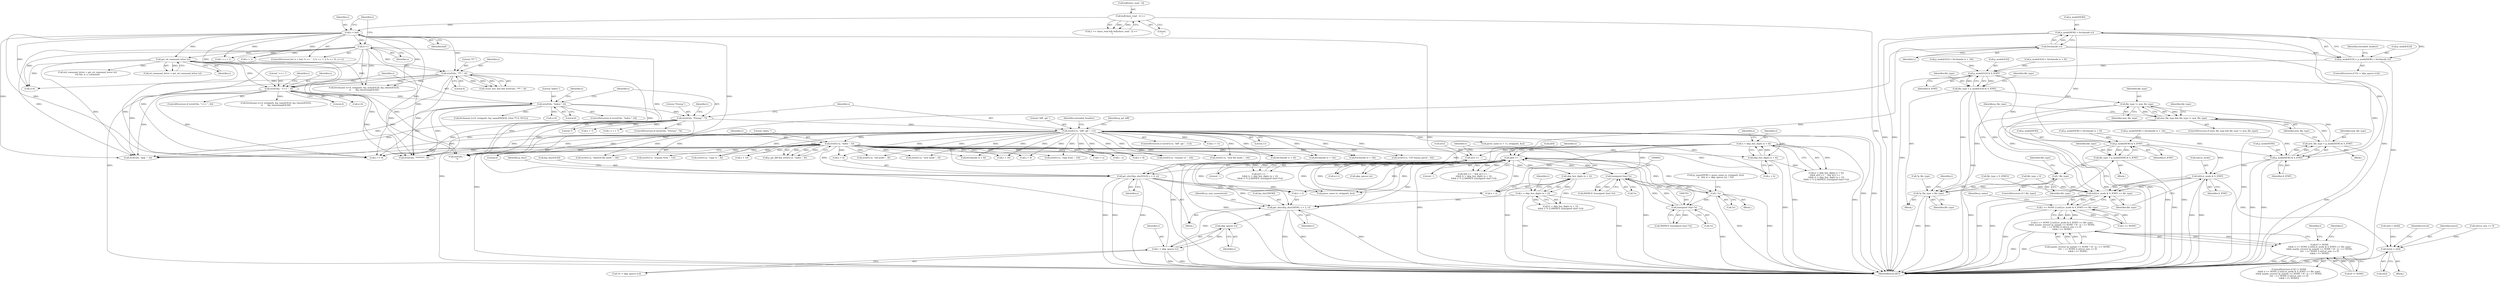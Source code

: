 digraph "0_savannah_17953b5893f7c9835f0dd2a704ba04e0371d2cbd_0@API" {
"1000937" [label="(Call,p_mode[NEW] = fetchmode (v))"];
"1000941" [label="(Call,fetchmode (v))"];
"1000929" [label="(Call,v = skip_spaces (v))"];
"1000931" [label="(Call,skip_spaces (v))"];
"1000902" [label="(Call,get_sha1(&p_sha1[NEW], u + 2, v))"];
"1000865" [label="(Call,u[0] == '.')"];
"1000801" [label="(Call,(unsigned char) *u)"];
"1000702" [label="(Call,(unsigned char) *u)"];
"1000820" [label="(Call,! *u)"];
"1000858" [label="(Call,u = skip_hex_digits (s + 6))"];
"1000860" [label="(Call,skip_hex_digits (s + 6))"];
"1000747" [label="(Call,strnEQ (s, \"diff --git \", 11))"];
"1000658" [label="(Call,strnEQ(s, \"Prereq:\", 7))"];
"1000632" [label="(Call,strnEQ(s, \"Index:\", 6))"];
"1000602" [label="(Call,strnEQ(s, \"+++ \", 4))"];
"1000552" [label="(Call,get_ed_command_letter (s))"];
"1000448" [label="(Call,s++)"];
"1000431" [label="(Call,s = buf)"];
"1000423" [label="(Call,buf[chars_read - 2] == '\r')"];
"1000575" [label="(Call,strnEQ(s, \"*** \", 4))"];
"1000849" [label="(Call,strnEQ (s, \"index \", 6))"];
"1000871" [label="(Call,u[1] == '.')"];
"1000893" [label="(Call,get_sha1(&p_sha1[OLD], s + 6, u))"];
"1000877" [label="(Call,v = skip_hex_digits (u + 2))"];
"1000879" [label="(Call,skip_hex_digits (u + 2))"];
"1000933" [label="(Call,p_mode[OLD] = p_mode[NEW] = fetchmode (v))"];
"1001623" [label="(Call,p_mode[OLD] & S_IFMT)"];
"1001621" [label="(Call,file_type = p_mode[OLD] & S_IFMT)"];
"1001642" [label="(Call,file_type != new_file_type)"];
"1001640" [label="(Call,new_file_type && file_type != new_file_type)"];
"1001663" [label="(Call,*p_file_type = file_type)"];
"1001931" [label="(Call,(st[i].st_mode & S_IFMT) == file_type)"];
"1001927" [label="(Call,i == NONE || (st[i].st_mode & S_IFMT) == file_type)"];
"1001926" [label="(Call,(i == NONE || (st[i].st_mode & S_IFMT) == file_type)\n\t\t&& maybe_reverse (p_name[i == NONE ? i0 : i], i == NONE,\n\t\t\t\t  i == NONE || st[i].st_size == 0)\n\t\t&& i == NONE)"];
"1001922" [label="(Call,i0 != NONE\n\t\t&& (i == NONE || (st[i].st_mode & S_IFMT) == file_type)\n\t\t&& maybe_reverse (p_name[i == NONE ? i0 : i], i == NONE,\n\t\t\t\t  i == NONE || st[i].st_size == 0)\n\t\t&& i == NONE)"];
"1001634" [label="(Call,p_mode[NEW] & S_IFMT)"];
"1001632" [label="(Call,new_file_type = p_mode[NEW] & S_IFMT)"];
"1001932" [label="(Call,st[i].st_mode & S_IFMT)"];
"1002112" [label="(Call,instat = st[i])"];
"1001652" [label="(Call,p_mode[NEW] & S_IFMT)"];
"1001650" [label="(Call,file_type = p_mode[NEW] & S_IFMT)"];
"1001658" [label="(Call,! file_type)"];
"1001927" [label="(Call,i == NONE || (st[i].st_mode & S_IFMT) == file_type)"];
"1000632" [label="(Call,strnEQ(s, \"Index:\", 6))"];
"1000941" [label="(Call,fetchmode (v))"];
"1001658" [label="(Call,! file_type)"];
"1000658" [label="(Call,strnEQ(s, \"Prereq:\", 7))"];
"1001650" [label="(Call,file_type = p_mode[NEW] & S_IFMT)"];
"1000581" [label="(Call,s+4)"];
"1000880" [label="(Call,u + 2)"];
"1000631" [label="(ControlStructure,if (strnEQ(s, \"Index:\", 6)))"];
"1000995" [label="(Call,p_mode[OLD] = fetchmode (s + 18))"];
"1001634" [label="(Call,p_mode[NEW] & S_IFMT)"];
"1000942" [label="(Identifier,v)"];
"1000665" [label="(Identifier,t)"];
"1001057" [label="(Call,strnEQ (s, \"rename to \", 10))"];
"1000577" [label="(Literal,\"*** \")"];
"1001624" [label="(Call,p_mode[OLD])"];
"1001928" [label="(Call,i == NONE)"];
"1000657" [label="(ControlStructure,if (strnEQ(s, \"Prereq:\", 7)))"];
"1001645" [label="(Call,file_type = 0)"];
"1000580" [label="(Call,fetchname (s+4, strippath, &p_name[OLD], &p_timestr[OLD],\n\t\t       &p_timestamp[OLD]))"];
"1000873" [label="(Identifier,u)"];
"1000601" [label="(ControlStructure,if (strnEQ(s, \"+++ \", 4)))"];
"1000849" [label="(Call,strnEQ (s, \"index \", 6))"];
"1001020" [label="(Call,p_mode[NEW] = fetchmode (s + 14))"];
"1000747" [label="(Call,strnEQ (s, \"diff --git \", 11))"];
"1001646" [label="(Identifier,file_type)"];
"1000872" [label="(Call,u[1])"];
"1000704" [label="(Call,*u)"];
"1000867" [label="(Identifier,u)"];
"1001660" [label="(Call,file_type = S_IFREG)"];
"1000818" [label="(Call,skip_spaces (u))"];
"1000602" [label="(Call,strnEQ(s, \"+++ \", 4))"];
"1000702" [label="(Call,(unsigned char) *u)"];
"1000793" [label="(Call,s + 11)"];
"1000944" [label="(Identifier,extended_headers)"];
"1001622" [label="(Identifier,file_type)"];
"1000550" [label="(Call,ed_command_letter = get_ed_command_letter (s))"];
"1000803" [label="(Call,*u)"];
"1001968" [label="(Identifier,i)"];
"1001635" [label="(Call,p_mode[NEW])"];
"1000999" [label="(Call,fetchmode (s + 18))"];
"1000878" [label="(Identifier,v)"];
"1000701" [label="(Call,ISSPACE ((unsigned char) *u))"];
"1000903" [label="(Call,&p_sha1[NEW])"];
"1001108" [label="(Call,strnEQ (s, \"GIT binary patch\", 16))"];
"1001641" [label="(Identifier,new_file_type)"];
"1000821" [label="(Call,*u)"];
"1000552" [label="(Call,get_ed_command_letter (s))"];
"1001639" [label="(ControlStructure,if (new_file_type && file_type != new_file_type))"];
"1000639" [label="(Identifier,s)"];
"1000869" [label="(Literal,'.')"];
"1001644" [label="(Identifier,new_file_type)"];
"1000576" [label="(Identifier,s)"];
"1000937" [label="(Call,p_mode[NEW] = fetchmode (v))"];
"1000750" [label="(Literal,11)"];
"1000637" [label="(Call,fetchname (s+6, strippath, &p_name[INDEX], (char **) 0, NULL))"];
"1000800" [label="(Call,ISSPACE ((unsigned char) *u))"];
"1000609" [label="(Identifier,s)"];
"1001926" [label="(Call,(i == NONE || (st[i].st_mode & S_IFMT) == file_type)\n\t\t&& maybe_reverse (p_name[i == NONE ? i0 : i], i == NONE,\n\t\t\t\t  i == NONE || st[i].st_size == 0)\n\t\t&& i == NONE)"];
"1001126" [label="(Call,t = s)"];
"1000871" [label="(Call,u[1] == '.')"];
"1001957" [label="(Call,st[i].st_size == 0)"];
"1001629" [label="(Identifier,file_type)"];
"1001640" [label="(Call,new_file_type && file_type != new_file_type)"];
"1000572" [label="(Call,!stars_last_line && strnEQ(s, \"*** \", 4))"];
"1000857" [label="(Call,(u = skip_hex_digits (s + 6))\n\t\t&& u[0] == '.' && u[1] == '.'\n\t\t&& (v = skip_hex_digits (u + 2))\n\t\t&& (! *v || ISSPACE ((unsigned char) *v)))"];
"1001661" [label="(Identifier,file_type)"];
"1001931" [label="(Call,(st[i].st_mode & S_IFMT) == file_type)"];
"1000960" [label="(Call,s + 9)"];
"1000449" [label="(Identifier,s)"];
"1001236" [label="(Call,strnEQ(s, \"@@ -\", 4))"];
"1000901" [label="(Identifier,u)"];
"1001632" [label="(Call,new_file_type = p_mode[NEW] & S_IFMT)"];
"1001922" [label="(Call,i0 != NONE\n\t\t&& (i == NONE || (st[i].st_mode & S_IFMT) == file_type)\n\t\t&& maybe_reverse (p_name[i == NONE ? i0 : i], i == NONE,\n\t\t\t\t  i == NONE || st[i].st_size == 0)\n\t\t&& i == NONE)"];
"1000875" [label="(Literal,'.')"];
"1001190" [label="(Call,t - s)"];
"1000792" [label="(Call,parse_name (s + 11, strippath, &u))"];
"1000748" [label="(Identifier,s)"];
"1001744" [label="(Call,st[i] = st[i0])"];
"1000424" [label="(Call,buf[chars_read - 2])"];
"1000749" [label="(Literal,\"diff --git \")"];
"1000870" [label="(Call,u[1] == '.'\n\t\t&& (v = skip_hex_digits (u + 2))\n\t\t&& (! *v || ISSPACE ((unsigned char) *v)))"];
"1000932" [label="(Identifier,v)"];
"1000907" [label="(Call,u + 2)"];
"1001213" [label="(Call,strEQ(s, \".\n\"))"];
"1000578" [label="(Literal,4)"];
"1000927" [label="(ControlStructure,if (*(v = skip_spaces (v))))"];
"1001638" [label="(Identifier,S_IFMT)"];
"1000429" [label="(Literal,'\r')"];
"1000933" [label="(Call,p_mode[OLD] = p_mode[NEW] = fetchmode (v))"];
"1001091" [label="(Call,strnEQ (s, \"copy to \", 8))"];
"1001933" [label="(Call,st[i].st_mode)"];
"1000847" [label="(Call,p_git_diff && strnEQ (s, \"index \", 6))"];
"1001973" [label="(Identifier,i)"];
"1000553" [label="(Identifier,s)"];
"1001657" [label="(ControlStructure,if (! file_type))"];
"1000661" [label="(Literal,7)"];
"1000902" [label="(Call,get_sha1(&p_sha1[NEW], u + 2, v))"];
"1001940" [label="(Call,maybe_reverse (p_name[i == NONE ? i0 : i], i == NONE,\n\t\t\t\t  i == NONE || st[i].st_size == 0)\n\t\t&& i == NONE)"];
"1000638" [label="(Call,s+6)"];
"1001040" [label="(Call,strnEQ (s, \"rename from \", 12))"];
"1000129" [label="(Block,)"];
"1001000" [label="(Call,s + 18)"];
"1001421" [label="(Call,strnEQ(s, \"********\", 8))"];
"1001642" [label="(Call,file_type != new_file_type)"];
"1000805" [label="(Call,(p_name[NEW] = parse_name (u, strippath, &u))\n\t\t   && (u = skip_spaces (u), ! *u))"];
"1000858" [label="(Call,u = skip_hex_digits (s + 6))"];
"1000431" [label="(Call,s = buf)"];
"1001293" [label="(Call,s += 4)"];
"1000877" [label="(Call,v = skip_hex_digits (u + 2))"];
"1001623" [label="(Call,p_mode[OLD] & S_IFMT)"];
"1000801" [label="(Call,(unsigned char) *u)"];
"1000980" [label="(Call,s + 9)"];
"1000866" [label="(Call,u[0])"];
"1001666" [label="(Identifier,file_type)"];
"1000820" [label="(Call,! *u)"];
"1000575" [label="(Call,strnEQ(s, \"*** \", 4))"];
"1002093" [label="(Block,)"];
"1000861" [label="(Call,s + 6)"];
"1000928" [label="(Call,*(v = skip_spaces (v)))"];
"1000938" [label="(Call,p_mode[NEW])"];
"1002114" [label="(Call,st[i])"];
"1001943" [label="(Identifier,p_name)"];
"1001938" [label="(Identifier,S_IFMT)"];
"1000437" [label="(Identifier,s)"];
"1000859" [label="(Identifier,u)"];
"1000894" [label="(Call,&p_sha1[OLD])"];
"1000633" [label="(Identifier,s)"];
"1001074" [label="(Call,strnEQ (s, \"copy from \", 10))"];
"1000898" [label="(Call,s + 6)"];
"1000666" [label="(Call,s + 7)"];
"1000905" [label="(Identifier,p_sha1)"];
"1000979" [label="(Call,fetchmode (s + 9))"];
"1000860" [label="(Call,skip_hex_digits (s + 6))"];
"1000876" [label="(Call,(v = skip_hex_digits (u + 2))\n\t\t&& (! *v || ISSPACE ((unsigned char) *v)))"];
"1001621" [label="(Call,file_type = p_mode[OLD] & S_IFMT)"];
"1000419" [label="(Call,2 <= chars_read && buf[chars_read - 2] == '\r')"];
"1001643" [label="(Identifier,file_type)"];
"1000886" [label="(Identifier,v)"];
"1000879" [label="(Call,skip_hex_digits (u + 2))"];
"1001649" [label="(Block,)"];
"1001024" [label="(Call,fetchmode (s + 14))"];
"1000950" [label="(Call,strnEQ (s, \"old mode \", 9))"];
"1000959" [label="(Call,fetchmode (s + 9))"];
"1000607" [label="(Call,fetchname (s+4, strippath, &p_name[OLD], &p_timestr[OLD],\n\t\t       &p_timestamp[OLD]))"];
"1000892" [label="(Block,)"];
"1001656" [label="(Identifier,S_IFMT)"];
"1000430" [label="(ControlStructure,for (s = buf; *s == ' ' || *s == '\t' || *s == 'X'; s++))"];
"1002119" [label="(MethodReturn,RET)"];
"1000990" [label="(Call,strnEQ (s, \"deleted file mode \", 18))"];
"1001015" [label="(Call,strnEQ (s, \"new file mode \", 14))"];
"1000472" [label="(Call,t = s + 1)"];
"1000910" [label="(Identifier,v)"];
"1000474" [label="(Call,s + 1)"];
"1001633" [label="(Identifier,new_file_type)"];
"1000659" [label="(Identifier,s)"];
"1000635" [label="(Literal,6)"];
"1000864" [label="(Call,u[0] == '.' && u[1] == '.'\n\t\t&& (v = skip_hex_digits (u + 2))\n\t\t&& (! *v || ISSPACE ((unsigned char) *v)))"];
"1000706" [label="(Call,u++)"];
"1000433" [label="(Identifier,buf)"];
"1001651" [label="(Identifier,file_type)"];
"1001025" [label="(Call,s + 14)"];
"1000850" [label="(Identifier,s)"];
"1000549" [label="(Call,(ed_command_letter = get_ed_command_letter (s))\n\t\t|| this_is_a_command)"];
"1001665" [label="(Identifier,p_file_type)"];
"1000975" [label="(Call,p_mode[NEW] = fetchmode (s + 9))"];
"1000893" [label="(Call,get_sha1(&p_sha1[OLD], s + 6, u))"];
"1001630" [label="(Block,)"];
"1000603" [label="(Identifier,s)"];
"1001664" [label="(Call,*p_file_type)"];
"1001923" [label="(Call,i0 != NONE)"];
"1001653" [label="(Call,p_mode[NEW])"];
"1002112" [label="(Call,instat = st[i])"];
"1000754" [label="(Identifier,extended_headers)"];
"1002118" [label="(Identifier,retval)"];
"1000865" [label="(Call,u[0] == '.')"];
"1000955" [label="(Call,p_mode[OLD] = fetchmode (s + 9))"];
"1002113" [label="(Identifier,instat)"];
"1000423" [label="(Call,buf[chars_read - 2] == '\r')"];
"1000608" [label="(Call,s+4)"];
"1000664" [label="(Call,t = s + 7)"];
"1001627" [label="(Identifier,S_IFMT)"];
"1000930" [label="(Identifier,v)"];
"1000970" [label="(Call,strnEQ (s, \"new mode \", 9))"];
"1000851" [label="(Literal,\"index \")"];
"1001663" [label="(Call,*p_file_type = file_type)"];
"1001921" [label="(ControlStructure,if (i0 != NONE\n\t\t&& (i == NONE || (st[i].st_mode & S_IFMT) == file_type)\n\t\t&& maybe_reverse (p_name[i == NONE ? i0 : i], i == NONE,\n\t\t\t\t  i == NONE || st[i].st_size == 0)\n\t\t&& i == NONE))"];
"1000605" [label="(Literal,4)"];
"1000448" [label="(Call,s++)"];
"1000432" [label="(Identifier,s)"];
"1001932" [label="(Call,st[i].st_mode & S_IFMT)"];
"1000815" [label="(Block,)"];
"1001652" [label="(Call,p_mode[NEW] & S_IFMT)"];
"1000852" [label="(Literal,6)"];
"1000746" [label="(ControlStructure,if (strnEQ (s, \"diff --git \", 11)))"];
"1000634" [label="(Literal,\"Index:\")"];
"1001659" [label="(Identifier,file_type)"];
"1000913" [label="(Identifier,p_says_nonexistent)"];
"1001939" [label="(Identifier,file_type)"];
"1000931" [label="(Call,skip_spaces (v))"];
"1000848" [label="(Identifier,p_git_diff)"];
"1000934" [label="(Call,p_mode[OLD])"];
"1000604" [label="(Literal,\"+++ \")"];
"1000929" [label="(Call,v = skip_spaces (v))"];
"1000810" [label="(Call,parse_name (u, strippath, &u))"];
"1000660" [label="(Literal,\"Prereq:\")"];
"1001668" [label="(Identifier,i)"];
"1000937" -> "1000933"  [label="AST: "];
"1000937" -> "1000941"  [label="CFG: "];
"1000938" -> "1000937"  [label="AST: "];
"1000941" -> "1000937"  [label="AST: "];
"1000933" -> "1000937"  [label="CFG: "];
"1000937" -> "1002119"  [label="DDG: "];
"1000937" -> "1002119"  [label="DDG: "];
"1000937" -> "1000933"  [label="DDG: "];
"1000941" -> "1000937"  [label="DDG: "];
"1000937" -> "1001634"  [label="DDG: "];
"1000937" -> "1001652"  [label="DDG: "];
"1000941" -> "1000942"  [label="CFG: "];
"1000942" -> "1000941"  [label="AST: "];
"1000941" -> "1002119"  [label="DDG: "];
"1000941" -> "1000902"  [label="DDG: "];
"1000941" -> "1000933"  [label="DDG: "];
"1000929" -> "1000941"  [label="DDG: "];
"1000929" -> "1000928"  [label="AST: "];
"1000929" -> "1000931"  [label="CFG: "];
"1000930" -> "1000929"  [label="AST: "];
"1000931" -> "1000929"  [label="AST: "];
"1000928" -> "1000929"  [label="CFG: "];
"1000929" -> "1002119"  [label="DDG: "];
"1000929" -> "1002119"  [label="DDG: "];
"1000929" -> "1000902"  [label="DDG: "];
"1000931" -> "1000929"  [label="DDG: "];
"1000931" -> "1000932"  [label="CFG: "];
"1000932" -> "1000931"  [label="AST: "];
"1000902" -> "1000931"  [label="DDG: "];
"1000902" -> "1000892"  [label="AST: "];
"1000902" -> "1000910"  [label="CFG: "];
"1000903" -> "1000902"  [label="AST: "];
"1000907" -> "1000902"  [label="AST: "];
"1000910" -> "1000902"  [label="AST: "];
"1000913" -> "1000902"  [label="CFG: "];
"1000902" -> "1002119"  [label="DDG: "];
"1000902" -> "1002119"  [label="DDG: "];
"1000902" -> "1002119"  [label="DDG: "];
"1000865" -> "1000902"  [label="DDG: "];
"1000871" -> "1000902"  [label="DDG: "];
"1000893" -> "1000902"  [label="DDG: "];
"1000877" -> "1000902"  [label="DDG: "];
"1000865" -> "1000864"  [label="AST: "];
"1000865" -> "1000869"  [label="CFG: "];
"1000866" -> "1000865"  [label="AST: "];
"1000869" -> "1000865"  [label="AST: "];
"1000873" -> "1000865"  [label="CFG: "];
"1000864" -> "1000865"  [label="CFG: "];
"1000865" -> "1002119"  [label="DDG: "];
"1000865" -> "1000702"  [label="DDG: "];
"1000865" -> "1000706"  [label="DDG: "];
"1000865" -> "1000801"  [label="DDG: "];
"1000865" -> "1000810"  [label="DDG: "];
"1000865" -> "1000818"  [label="DDG: "];
"1000865" -> "1000820"  [label="DDG: "];
"1000865" -> "1000864"  [label="DDG: "];
"1000865" -> "1000864"  [label="DDG: "];
"1000801" -> "1000865"  [label="DDG: "];
"1000858" -> "1000865"  [label="DDG: "];
"1000702" -> "1000865"  [label="DDG: "];
"1000820" -> "1000865"  [label="DDG: "];
"1000865" -> "1000879"  [label="DDG: "];
"1000865" -> "1000880"  [label="DDG: "];
"1000865" -> "1000893"  [label="DDG: "];
"1000865" -> "1000907"  [label="DDG: "];
"1000801" -> "1000800"  [label="AST: "];
"1000801" -> "1000803"  [label="CFG: "];
"1000802" -> "1000801"  [label="AST: "];
"1000803" -> "1000801"  [label="AST: "];
"1000800" -> "1000801"  [label="CFG: "];
"1000801" -> "1002119"  [label="DDG: "];
"1000801" -> "1000702"  [label="DDG: "];
"1000801" -> "1000800"  [label="DDG: "];
"1000702" -> "1000801"  [label="DDG: "];
"1000820" -> "1000801"  [label="DDG: "];
"1000801" -> "1000820"  [label="DDG: "];
"1000702" -> "1000701"  [label="AST: "];
"1000702" -> "1000704"  [label="CFG: "];
"1000703" -> "1000702"  [label="AST: "];
"1000704" -> "1000702"  [label="AST: "];
"1000701" -> "1000702"  [label="CFG: "];
"1000702" -> "1002119"  [label="DDG: "];
"1000702" -> "1000701"  [label="DDG: "];
"1000820" -> "1000702"  [label="DDG: "];
"1000820" -> "1000815"  [label="AST: "];
"1000820" -> "1000821"  [label="CFG: "];
"1000821" -> "1000820"  [label="AST: "];
"1000805" -> "1000820"  [label="CFG: "];
"1000820" -> "1002119"  [label="DDG: "];
"1000820" -> "1002119"  [label="DDG: "];
"1000858" -> "1000857"  [label="AST: "];
"1000858" -> "1000860"  [label="CFG: "];
"1000859" -> "1000858"  [label="AST: "];
"1000860" -> "1000858"  [label="AST: "];
"1000867" -> "1000858"  [label="CFG: "];
"1000857" -> "1000858"  [label="CFG: "];
"1000858" -> "1002119"  [label="DDG: "];
"1000858" -> "1002119"  [label="DDG: "];
"1000858" -> "1000810"  [label="DDG: "];
"1000858" -> "1000857"  [label="DDG: "];
"1000860" -> "1000858"  [label="DDG: "];
"1000858" -> "1000871"  [label="DDG: "];
"1000858" -> "1000879"  [label="DDG: "];
"1000858" -> "1000880"  [label="DDG: "];
"1000858" -> "1000893"  [label="DDG: "];
"1000860" -> "1000861"  [label="CFG: "];
"1000861" -> "1000860"  [label="AST: "];
"1000860" -> "1002119"  [label="DDG: "];
"1000860" -> "1000857"  [label="DDG: "];
"1000747" -> "1000860"  [label="DDG: "];
"1000849" -> "1000860"  [label="DDG: "];
"1000747" -> "1000746"  [label="AST: "];
"1000747" -> "1000750"  [label="CFG: "];
"1000748" -> "1000747"  [label="AST: "];
"1000749" -> "1000747"  [label="AST: "];
"1000750" -> "1000747"  [label="AST: "];
"1000754" -> "1000747"  [label="CFG: "];
"1000848" -> "1000747"  [label="CFG: "];
"1000747" -> "1002119"  [label="DDG: "];
"1000747" -> "1002119"  [label="DDG: "];
"1000658" -> "1000747"  [label="DDG: "];
"1000747" -> "1000792"  [label="DDG: "];
"1000747" -> "1000793"  [label="DDG: "];
"1000747" -> "1000849"  [label="DDG: "];
"1000747" -> "1000861"  [label="DDG: "];
"1000747" -> "1000893"  [label="DDG: "];
"1000747" -> "1000898"  [label="DDG: "];
"1000747" -> "1000950"  [label="DDG: "];
"1000747" -> "1000959"  [label="DDG: "];
"1000747" -> "1000960"  [label="DDG: "];
"1000747" -> "1000970"  [label="DDG: "];
"1000747" -> "1000979"  [label="DDG: "];
"1000747" -> "1000980"  [label="DDG: "];
"1000747" -> "1000990"  [label="DDG: "];
"1000747" -> "1000999"  [label="DDG: "];
"1000747" -> "1001000"  [label="DDG: "];
"1000747" -> "1001015"  [label="DDG: "];
"1000747" -> "1001024"  [label="DDG: "];
"1000747" -> "1001025"  [label="DDG: "];
"1000747" -> "1001040"  [label="DDG: "];
"1000747" -> "1001057"  [label="DDG: "];
"1000747" -> "1001074"  [label="DDG: "];
"1000747" -> "1001091"  [label="DDG: "];
"1000747" -> "1001108"  [label="DDG: "];
"1000747" -> "1001126"  [label="DDG: "];
"1000747" -> "1001190"  [label="DDG: "];
"1000747" -> "1001213"  [label="DDG: "];
"1000747" -> "1001236"  [label="DDG: "];
"1000747" -> "1001293"  [label="DDG: "];
"1000747" -> "1001421"  [label="DDG: "];
"1000658" -> "1000657"  [label="AST: "];
"1000658" -> "1000661"  [label="CFG: "];
"1000659" -> "1000658"  [label="AST: "];
"1000660" -> "1000658"  [label="AST: "];
"1000661" -> "1000658"  [label="AST: "];
"1000665" -> "1000658"  [label="CFG: "];
"1000748" -> "1000658"  [label="CFG: "];
"1000658" -> "1002119"  [label="DDG: "];
"1000632" -> "1000658"  [label="DDG: "];
"1000658" -> "1000664"  [label="DDG: "];
"1000658" -> "1000666"  [label="DDG: "];
"1000658" -> "1001213"  [label="DDG: "];
"1000658" -> "1001236"  [label="DDG: "];
"1000658" -> "1001293"  [label="DDG: "];
"1000658" -> "1001421"  [label="DDG: "];
"1000632" -> "1000631"  [label="AST: "];
"1000632" -> "1000635"  [label="CFG: "];
"1000633" -> "1000632"  [label="AST: "];
"1000634" -> "1000632"  [label="AST: "];
"1000635" -> "1000632"  [label="AST: "];
"1000639" -> "1000632"  [label="CFG: "];
"1000659" -> "1000632"  [label="CFG: "];
"1000632" -> "1002119"  [label="DDG: "];
"1000602" -> "1000632"  [label="DDG: "];
"1000632" -> "1000637"  [label="DDG: "];
"1000632" -> "1000638"  [label="DDG: "];
"1000632" -> "1001213"  [label="DDG: "];
"1000632" -> "1001236"  [label="DDG: "];
"1000632" -> "1001293"  [label="DDG: "];
"1000632" -> "1001421"  [label="DDG: "];
"1000602" -> "1000601"  [label="AST: "];
"1000602" -> "1000605"  [label="CFG: "];
"1000603" -> "1000602"  [label="AST: "];
"1000604" -> "1000602"  [label="AST: "];
"1000605" -> "1000602"  [label="AST: "];
"1000609" -> "1000602"  [label="CFG: "];
"1000633" -> "1000602"  [label="CFG: "];
"1000602" -> "1002119"  [label="DDG: "];
"1000552" -> "1000602"  [label="DDG: "];
"1000448" -> "1000602"  [label="DDG: "];
"1000575" -> "1000602"  [label="DDG: "];
"1000431" -> "1000602"  [label="DDG: "];
"1000602" -> "1000607"  [label="DDG: "];
"1000602" -> "1000608"  [label="DDG: "];
"1000602" -> "1001213"  [label="DDG: "];
"1000602" -> "1001236"  [label="DDG: "];
"1000602" -> "1001293"  [label="DDG: "];
"1000602" -> "1001421"  [label="DDG: "];
"1000552" -> "1000550"  [label="AST: "];
"1000552" -> "1000553"  [label="CFG: "];
"1000553" -> "1000552"  [label="AST: "];
"1000550" -> "1000552"  [label="CFG: "];
"1000552" -> "1000549"  [label="DDG: "];
"1000552" -> "1000550"  [label="DDG: "];
"1000448" -> "1000552"  [label="DDG: "];
"1000431" -> "1000552"  [label="DDG: "];
"1000552" -> "1000575"  [label="DDG: "];
"1000552" -> "1000580"  [label="DDG: "];
"1000552" -> "1000581"  [label="DDG: "];
"1000552" -> "1001213"  [label="DDG: "];
"1000552" -> "1001236"  [label="DDG: "];
"1000552" -> "1001293"  [label="DDG: "];
"1000552" -> "1001421"  [label="DDG: "];
"1000448" -> "1000430"  [label="AST: "];
"1000448" -> "1000449"  [label="CFG: "];
"1000449" -> "1000448"  [label="AST: "];
"1000437" -> "1000448"  [label="CFG: "];
"1000431" -> "1000448"  [label="DDG: "];
"1000448" -> "1000472"  [label="DDG: "];
"1000448" -> "1000474"  [label="DDG: "];
"1000448" -> "1000575"  [label="DDG: "];
"1000448" -> "1000580"  [label="DDG: "];
"1000448" -> "1000581"  [label="DDG: "];
"1000448" -> "1001213"  [label="DDG: "];
"1000448" -> "1001236"  [label="DDG: "];
"1000448" -> "1001293"  [label="DDG: "];
"1000448" -> "1001421"  [label="DDG: "];
"1000431" -> "1000430"  [label="AST: "];
"1000431" -> "1000433"  [label="CFG: "];
"1000432" -> "1000431"  [label="AST: "];
"1000433" -> "1000431"  [label="AST: "];
"1000437" -> "1000431"  [label="CFG: "];
"1000431" -> "1002119"  [label="DDG: "];
"1000423" -> "1000431"  [label="DDG: "];
"1000431" -> "1000472"  [label="DDG: "];
"1000431" -> "1000474"  [label="DDG: "];
"1000431" -> "1000575"  [label="DDG: "];
"1000431" -> "1000580"  [label="DDG: "];
"1000431" -> "1000581"  [label="DDG: "];
"1000431" -> "1001213"  [label="DDG: "];
"1000431" -> "1001236"  [label="DDG: "];
"1000431" -> "1001293"  [label="DDG: "];
"1000431" -> "1001421"  [label="DDG: "];
"1000423" -> "1000419"  [label="AST: "];
"1000423" -> "1000429"  [label="CFG: "];
"1000424" -> "1000423"  [label="AST: "];
"1000429" -> "1000423"  [label="AST: "];
"1000419" -> "1000423"  [label="CFG: "];
"1000423" -> "1002119"  [label="DDG: "];
"1000423" -> "1000419"  [label="DDG: "];
"1000423" -> "1000419"  [label="DDG: "];
"1000575" -> "1000572"  [label="AST: "];
"1000575" -> "1000578"  [label="CFG: "];
"1000576" -> "1000575"  [label="AST: "];
"1000577" -> "1000575"  [label="AST: "];
"1000578" -> "1000575"  [label="AST: "];
"1000572" -> "1000575"  [label="CFG: "];
"1000575" -> "1000572"  [label="DDG: "];
"1000575" -> "1000572"  [label="DDG: "];
"1000575" -> "1000572"  [label="DDG: "];
"1000575" -> "1000580"  [label="DDG: "];
"1000575" -> "1000581"  [label="DDG: "];
"1000575" -> "1001213"  [label="DDG: "];
"1000575" -> "1001236"  [label="DDG: "];
"1000575" -> "1001293"  [label="DDG: "];
"1000575" -> "1001421"  [label="DDG: "];
"1000849" -> "1000847"  [label="AST: "];
"1000849" -> "1000852"  [label="CFG: "];
"1000850" -> "1000849"  [label="AST: "];
"1000851" -> "1000849"  [label="AST: "];
"1000852" -> "1000849"  [label="AST: "];
"1000847" -> "1000849"  [label="CFG: "];
"1000849" -> "1002119"  [label="DDG: "];
"1000849" -> "1000847"  [label="DDG: "];
"1000849" -> "1000847"  [label="DDG: "];
"1000849" -> "1000847"  [label="DDG: "];
"1000849" -> "1000861"  [label="DDG: "];
"1000849" -> "1000893"  [label="DDG: "];
"1000849" -> "1000898"  [label="DDG: "];
"1000849" -> "1000950"  [label="DDG: "];
"1000849" -> "1000959"  [label="DDG: "];
"1000849" -> "1000960"  [label="DDG: "];
"1000849" -> "1000970"  [label="DDG: "];
"1000849" -> "1000979"  [label="DDG: "];
"1000849" -> "1000980"  [label="DDG: "];
"1000849" -> "1000990"  [label="DDG: "];
"1000849" -> "1000999"  [label="DDG: "];
"1000849" -> "1001000"  [label="DDG: "];
"1000849" -> "1001015"  [label="DDG: "];
"1000849" -> "1001024"  [label="DDG: "];
"1000849" -> "1001025"  [label="DDG: "];
"1000849" -> "1001040"  [label="DDG: "];
"1000849" -> "1001057"  [label="DDG: "];
"1000849" -> "1001074"  [label="DDG: "];
"1000849" -> "1001091"  [label="DDG: "];
"1000849" -> "1001108"  [label="DDG: "];
"1000849" -> "1001126"  [label="DDG: "];
"1000849" -> "1001190"  [label="DDG: "];
"1000849" -> "1001213"  [label="DDG: "];
"1000849" -> "1001236"  [label="DDG: "];
"1000849" -> "1001293"  [label="DDG: "];
"1000849" -> "1001421"  [label="DDG: "];
"1000871" -> "1000870"  [label="AST: "];
"1000871" -> "1000875"  [label="CFG: "];
"1000872" -> "1000871"  [label="AST: "];
"1000875" -> "1000871"  [label="AST: "];
"1000878" -> "1000871"  [label="CFG: "];
"1000870" -> "1000871"  [label="CFG: "];
"1000871" -> "1002119"  [label="DDG: "];
"1000871" -> "1000706"  [label="DDG: "];
"1000871" -> "1000810"  [label="DDG: "];
"1000871" -> "1000818"  [label="DDG: "];
"1000871" -> "1000870"  [label="DDG: "];
"1000871" -> "1000870"  [label="DDG: "];
"1000871" -> "1000879"  [label="DDG: "];
"1000871" -> "1000880"  [label="DDG: "];
"1000871" -> "1000893"  [label="DDG: "];
"1000871" -> "1000907"  [label="DDG: "];
"1000893" -> "1000892"  [label="AST: "];
"1000893" -> "1000901"  [label="CFG: "];
"1000894" -> "1000893"  [label="AST: "];
"1000898" -> "1000893"  [label="AST: "];
"1000901" -> "1000893"  [label="AST: "];
"1000905" -> "1000893"  [label="CFG: "];
"1000893" -> "1002119"  [label="DDG: "];
"1000893" -> "1002119"  [label="DDG: "];
"1000893" -> "1002119"  [label="DDG: "];
"1000893" -> "1000810"  [label="DDG: "];
"1000893" -> "1000907"  [label="DDG: "];
"1000877" -> "1000876"  [label="AST: "];
"1000877" -> "1000879"  [label="CFG: "];
"1000878" -> "1000877"  [label="AST: "];
"1000879" -> "1000877"  [label="AST: "];
"1000886" -> "1000877"  [label="CFG: "];
"1000876" -> "1000877"  [label="CFG: "];
"1000877" -> "1002119"  [label="DDG: "];
"1000877" -> "1002119"  [label="DDG: "];
"1000877" -> "1000876"  [label="DDG: "];
"1000879" -> "1000877"  [label="DDG: "];
"1000879" -> "1000880"  [label="CFG: "];
"1000880" -> "1000879"  [label="AST: "];
"1000879" -> "1002119"  [label="DDG: "];
"1000879" -> "1000876"  [label="DDG: "];
"1000933" -> "1000927"  [label="AST: "];
"1000934" -> "1000933"  [label="AST: "];
"1000944" -> "1000933"  [label="CFG: "];
"1000933" -> "1002119"  [label="DDG: "];
"1000933" -> "1001623"  [label="DDG: "];
"1001623" -> "1001621"  [label="AST: "];
"1001623" -> "1001627"  [label="CFG: "];
"1001624" -> "1001623"  [label="AST: "];
"1001627" -> "1001623"  [label="AST: "];
"1001621" -> "1001623"  [label="CFG: "];
"1001623" -> "1002119"  [label="DDG: "];
"1001623" -> "1001621"  [label="DDG: "];
"1001623" -> "1001621"  [label="DDG: "];
"1000995" -> "1001623"  [label="DDG: "];
"1000955" -> "1001623"  [label="DDG: "];
"1001623" -> "1001634"  [label="DDG: "];
"1001623" -> "1001652"  [label="DDG: "];
"1001621" -> "1000129"  [label="AST: "];
"1001622" -> "1001621"  [label="AST: "];
"1001629" -> "1001621"  [label="CFG: "];
"1001621" -> "1002119"  [label="DDG: "];
"1001621" -> "1001642"  [label="DDG: "];
"1001621" -> "1001663"  [label="DDG: "];
"1001621" -> "1001931"  [label="DDG: "];
"1001642" -> "1001640"  [label="AST: "];
"1001642" -> "1001644"  [label="CFG: "];
"1001643" -> "1001642"  [label="AST: "];
"1001644" -> "1001642"  [label="AST: "];
"1001640" -> "1001642"  [label="CFG: "];
"1001642" -> "1001640"  [label="DDG: "];
"1001642" -> "1001640"  [label="DDG: "];
"1001632" -> "1001642"  [label="DDG: "];
"1001642" -> "1001663"  [label="DDG: "];
"1001642" -> "1001931"  [label="DDG: "];
"1001640" -> "1001639"  [label="AST: "];
"1001640" -> "1001641"  [label="CFG: "];
"1001641" -> "1001640"  [label="AST: "];
"1001646" -> "1001640"  [label="CFG: "];
"1001665" -> "1001640"  [label="CFG: "];
"1001640" -> "1002119"  [label="DDG: "];
"1001640" -> "1002119"  [label="DDG: "];
"1001640" -> "1002119"  [label="DDG: "];
"1001632" -> "1001640"  [label="DDG: "];
"1001663" -> "1000129"  [label="AST: "];
"1001663" -> "1001666"  [label="CFG: "];
"1001664" -> "1001663"  [label="AST: "];
"1001666" -> "1001663"  [label="AST: "];
"1001668" -> "1001663"  [label="CFG: "];
"1001663" -> "1002119"  [label="DDG: "];
"1001663" -> "1002119"  [label="DDG: "];
"1001645" -> "1001663"  [label="DDG: "];
"1001658" -> "1001663"  [label="DDG: "];
"1001660" -> "1001663"  [label="DDG: "];
"1001931" -> "1001927"  [label="AST: "];
"1001931" -> "1001939"  [label="CFG: "];
"1001932" -> "1001931"  [label="AST: "];
"1001939" -> "1001931"  [label="AST: "];
"1001927" -> "1001931"  [label="CFG: "];
"1001931" -> "1002119"  [label="DDG: "];
"1001931" -> "1002119"  [label="DDG: "];
"1001931" -> "1001927"  [label="DDG: "];
"1001931" -> "1001927"  [label="DDG: "];
"1001932" -> "1001931"  [label="DDG: "];
"1001932" -> "1001931"  [label="DDG: "];
"1001645" -> "1001931"  [label="DDG: "];
"1001658" -> "1001931"  [label="DDG: "];
"1001660" -> "1001931"  [label="DDG: "];
"1001927" -> "1001926"  [label="AST: "];
"1001927" -> "1001928"  [label="CFG: "];
"1001928" -> "1001927"  [label="AST: "];
"1001943" -> "1001927"  [label="CFG: "];
"1001926" -> "1001927"  [label="CFG: "];
"1001927" -> "1002119"  [label="DDG: "];
"1001927" -> "1001926"  [label="DDG: "];
"1001927" -> "1001926"  [label="DDG: "];
"1001928" -> "1001927"  [label="DDG: "];
"1001928" -> "1001927"  [label="DDG: "];
"1001926" -> "1001922"  [label="AST: "];
"1001926" -> "1001940"  [label="CFG: "];
"1001940" -> "1001926"  [label="AST: "];
"1001922" -> "1001926"  [label="CFG: "];
"1001926" -> "1002119"  [label="DDG: "];
"1001926" -> "1002119"  [label="DDG: "];
"1001926" -> "1001922"  [label="DDG: "];
"1001926" -> "1001922"  [label="DDG: "];
"1001940" -> "1001926"  [label="DDG: "];
"1001940" -> "1001926"  [label="DDG: "];
"1001922" -> "1001921"  [label="AST: "];
"1001922" -> "1001923"  [label="CFG: "];
"1001923" -> "1001922"  [label="AST: "];
"1001968" -> "1001922"  [label="CFG: "];
"1001973" -> "1001922"  [label="CFG: "];
"1001922" -> "1002119"  [label="DDG: "];
"1001922" -> "1002119"  [label="DDG: "];
"1001922" -> "1002119"  [label="DDG: "];
"1001923" -> "1001922"  [label="DDG: "];
"1001923" -> "1001922"  [label="DDG: "];
"1001634" -> "1001632"  [label="AST: "];
"1001634" -> "1001638"  [label="CFG: "];
"1001635" -> "1001634"  [label="AST: "];
"1001638" -> "1001634"  [label="AST: "];
"1001632" -> "1001634"  [label="CFG: "];
"1001634" -> "1002119"  [label="DDG: "];
"1001634" -> "1002119"  [label="DDG: "];
"1001634" -> "1001632"  [label="DDG: "];
"1001634" -> "1001632"  [label="DDG: "];
"1001020" -> "1001634"  [label="DDG: "];
"1000975" -> "1001634"  [label="DDG: "];
"1001634" -> "1001932"  [label="DDG: "];
"1001632" -> "1001630"  [label="AST: "];
"1001633" -> "1001632"  [label="AST: "];
"1001641" -> "1001632"  [label="CFG: "];
"1001632" -> "1002119"  [label="DDG: "];
"1001932" -> "1001938"  [label="CFG: "];
"1001933" -> "1001932"  [label="AST: "];
"1001938" -> "1001932"  [label="AST: "];
"1001939" -> "1001932"  [label="CFG: "];
"1001932" -> "1002119"  [label="DDG: "];
"1001932" -> "1002119"  [label="DDG: "];
"1001652" -> "1001932"  [label="DDG: "];
"1001932" -> "1002112"  [label="DDG: "];
"1002112" -> "1002093"  [label="AST: "];
"1002112" -> "1002114"  [label="CFG: "];
"1002113" -> "1002112"  [label="AST: "];
"1002114" -> "1002112"  [label="AST: "];
"1002118" -> "1002112"  [label="CFG: "];
"1002112" -> "1002119"  [label="DDG: "];
"1002112" -> "1002119"  [label="DDG: "];
"1001957" -> "1002112"  [label="DDG: "];
"1001744" -> "1002112"  [label="DDG: "];
"1001652" -> "1001650"  [label="AST: "];
"1001652" -> "1001656"  [label="CFG: "];
"1001653" -> "1001652"  [label="AST: "];
"1001656" -> "1001652"  [label="AST: "];
"1001650" -> "1001652"  [label="CFG: "];
"1001652" -> "1002119"  [label="DDG: "];
"1001652" -> "1002119"  [label="DDG: "];
"1001652" -> "1001650"  [label="DDG: "];
"1001652" -> "1001650"  [label="DDG: "];
"1001020" -> "1001652"  [label="DDG: "];
"1000975" -> "1001652"  [label="DDG: "];
"1001650" -> "1001649"  [label="AST: "];
"1001651" -> "1001650"  [label="AST: "];
"1001659" -> "1001650"  [label="CFG: "];
"1001650" -> "1002119"  [label="DDG: "];
"1001650" -> "1001658"  [label="DDG: "];
"1001658" -> "1001657"  [label="AST: "];
"1001658" -> "1001659"  [label="CFG: "];
"1001659" -> "1001658"  [label="AST: "];
"1001661" -> "1001658"  [label="CFG: "];
"1001665" -> "1001658"  [label="CFG: "];
"1001658" -> "1002119"  [label="DDG: "];
}
